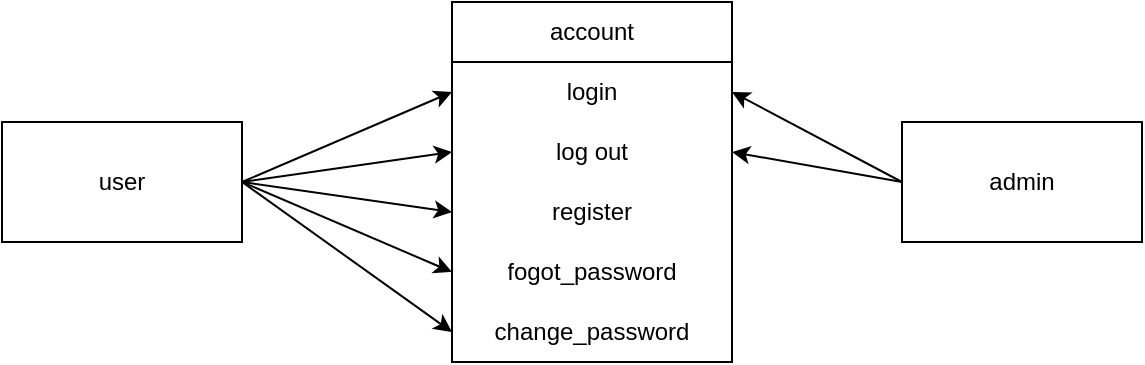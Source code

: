 <mxfile>
    <diagram id="VoctI-bn_KVPefm-LMV6" name="Page-1">
        <mxGraphModel dx="660" dy="417" grid="1" gridSize="10" guides="1" tooltips="1" connect="1" arrows="1" fold="1" page="1" pageScale="1" pageWidth="850" pageHeight="1100" background="none" math="0" shadow="0">
            <root>
                <mxCell id="0"/>
                <mxCell id="1" parent="0"/>
                <mxCell id="2" value="account" style="swimlane;fontStyle=0;childLayout=stackLayout;horizontal=1;startSize=30;horizontalStack=0;resizeParent=1;resizeParentMax=0;resizeLast=0;collapsible=1;marginBottom=0;whiteSpace=wrap;html=1;align=center;" parent="1" vertex="1">
                    <mxGeometry x="355" y="110" width="140" height="180" as="geometry"/>
                </mxCell>
                <mxCell id="3" value="login" style="text;strokeColor=none;fillColor=none;align=center;verticalAlign=middle;spacingLeft=4;spacingRight=4;overflow=hidden;points=[[0,0.5],[1,0.5]];portConstraint=eastwest;rotatable=0;whiteSpace=wrap;html=1;" parent="2" vertex="1">
                    <mxGeometry y="30" width="140" height="30" as="geometry"/>
                </mxCell>
                <mxCell id="4" value="log out" style="text;strokeColor=none;fillColor=none;align=center;verticalAlign=middle;spacingLeft=4;spacingRight=4;overflow=hidden;points=[[0,0.5],[1,0.5]];portConstraint=eastwest;rotatable=0;whiteSpace=wrap;html=1;" parent="2" vertex="1">
                    <mxGeometry y="60" width="140" height="30" as="geometry"/>
                </mxCell>
                <mxCell id="5" value="register" style="text;strokeColor=none;fillColor=none;align=center;verticalAlign=middle;spacingLeft=4;spacingRight=4;overflow=hidden;points=[[0,0.5],[1,0.5]];portConstraint=eastwest;rotatable=0;whiteSpace=wrap;html=1;" parent="2" vertex="1">
                    <mxGeometry y="90" width="140" height="30" as="geometry"/>
                </mxCell>
                <mxCell id="8" value="fogot_password" style="text;strokeColor=none;fillColor=none;align=center;verticalAlign=middle;spacingLeft=4;spacingRight=4;overflow=hidden;points=[[0,0.5],[1,0.5]];portConstraint=eastwest;rotatable=0;whiteSpace=wrap;html=1;" parent="2" vertex="1">
                    <mxGeometry y="120" width="140" height="30" as="geometry"/>
                </mxCell>
                <mxCell id="9" value="change_password" style="text;strokeColor=none;fillColor=none;align=center;verticalAlign=middle;spacingLeft=4;spacingRight=4;overflow=hidden;points=[[0,0.5],[1,0.5]];portConstraint=eastwest;rotatable=0;whiteSpace=wrap;html=1;" parent="2" vertex="1">
                    <mxGeometry y="150" width="140" height="30" as="geometry"/>
                </mxCell>
                <mxCell id="11" style="html=1;exitX=1;exitY=0.5;exitDx=0;exitDy=0;entryX=0;entryY=0.5;entryDx=0;entryDy=0;" parent="1" source="10" target="3" edge="1">
                    <mxGeometry relative="1" as="geometry"/>
                </mxCell>
                <mxCell id="12" value="" style="edgeStyle=none;html=1;entryX=0;entryY=0.5;entryDx=0;entryDy=0;exitX=1;exitY=0.5;exitDx=0;exitDy=0;" parent="1" source="10" target="9" edge="1">
                    <mxGeometry relative="1" as="geometry"/>
                </mxCell>
                <mxCell id="13" value="" style="edgeStyle=none;html=1;entryX=0;entryY=0.5;entryDx=0;entryDy=0;exitX=1;exitY=0.5;exitDx=0;exitDy=0;" parent="1" source="10" target="4" edge="1">
                    <mxGeometry relative="1" as="geometry"/>
                </mxCell>
                <mxCell id="14" value="" style="edgeStyle=none;html=1;entryX=0;entryY=0.5;entryDx=0;entryDy=0;exitX=1;exitY=0.5;exitDx=0;exitDy=0;" parent="1" source="10" target="8" edge="1">
                    <mxGeometry relative="1" as="geometry"/>
                </mxCell>
                <mxCell id="16" value="" style="edgeStyle=none;html=1;entryX=0;entryY=0.5;entryDx=0;entryDy=0;exitX=1;exitY=0.5;exitDx=0;exitDy=0;" parent="1" source="10" target="5" edge="1">
                    <mxGeometry relative="1" as="geometry"/>
                </mxCell>
                <mxCell id="10" value="user" style="whiteSpace=wrap;html=1;" parent="1" vertex="1">
                    <mxGeometry x="130" y="170" width="120" height="60" as="geometry"/>
                </mxCell>
                <mxCell id="17" value="" style="edgeStyle=none;html=1;entryX=1;entryY=0.5;entryDx=0;entryDy=0;exitX=0;exitY=0.5;exitDx=0;exitDy=0;" parent="1" source="15" target="3" edge="1">
                    <mxGeometry relative="1" as="geometry"/>
                </mxCell>
                <mxCell id="18" value="" style="edgeStyle=none;html=1;entryX=1;entryY=0.5;entryDx=0;entryDy=0;exitX=0;exitY=0.5;exitDx=0;exitDy=0;" parent="1" source="15" target="4" edge="1">
                    <mxGeometry relative="1" as="geometry"/>
                </mxCell>
                <mxCell id="15" value="admin" style="whiteSpace=wrap;html=1;" parent="1" vertex="1">
                    <mxGeometry x="580" y="170" width="120" height="60" as="geometry"/>
                </mxCell>
            </root>
        </mxGraphModel>
    </diagram>
    <diagram id="M2WbaB_mbs9H9W30p88D" name="Page-2">
        <mxGraphModel dx="660" dy="417" grid="1" gridSize="10" guides="1" tooltips="1" connect="1" arrows="1" fold="1" page="1" pageScale="1" pageWidth="850" pageHeight="1100" math="0" shadow="0">
            <root>
                <mxCell id="0"/>
                <mxCell id="1" parent="0"/>
                <mxCell id="rsoT7U5tahJ3XNxIvxqR-1" value="shop snack food" style="swimlane;fontStyle=0;childLayout=stackLayout;horizontal=1;startSize=30;horizontalStack=0;resizeParent=1;resizeParentMax=0;resizeLast=0;collapsible=1;marginBottom=0;whiteSpace=wrap;html=1;strokeWidth=3;perimeterSpacing=0;rounded=0;shadow=0;align=center;spacingTop=0;" parent="1" vertex="1">
                    <mxGeometry x="355" y="470" width="140" height="180" as="geometry"/>
                </mxCell>
                <mxCell id="rsoT7U5tahJ3XNxIvxqR-2" value="cart" style="text;align=center;verticalAlign=middle;spacingLeft=4;spacingRight=4;overflow=hidden;points=[[0,0.5],[1,0.5]];portConstraint=eastwest;rotatable=0;whiteSpace=wrap;html=1;strokeWidth=3;perimeterSpacing=0;rounded=0;shadow=0;spacingTop=0;" parent="rsoT7U5tahJ3XNxIvxqR-1" vertex="1">
                    <mxGeometry y="30" width="140" height="30" as="geometry"/>
                </mxCell>
                <mxCell id="rsoT7U5tahJ3XNxIvxqR-3" value="product" style="text;align=center;verticalAlign=middle;spacingLeft=4;spacingRight=4;overflow=hidden;points=[[0,0.5],[1,0.5]];portConstraint=eastwest;rotatable=0;whiteSpace=wrap;html=1;strokeWidth=3;perimeterSpacing=0;rounded=0;shadow=0;spacingTop=0;" parent="rsoT7U5tahJ3XNxIvxqR-1" vertex="1">
                    <mxGeometry y="60" width="140" height="30" as="geometry"/>
                </mxCell>
                <mxCell id="rsoT7U5tahJ3XNxIvxqR-4" value="update product in cart" style="text;align=center;verticalAlign=middle;spacingLeft=4;spacingRight=4;overflow=hidden;points=[[0,0.5],[1,0.5]];portConstraint=eastwest;rotatable=0;whiteSpace=wrap;html=1;strokeWidth=3;perimeterSpacing=0;rounded=0;shadow=0;spacingTop=0;" parent="rsoT7U5tahJ3XNxIvxqR-1" vertex="1">
                    <mxGeometry y="90" width="140" height="30" as="geometry"/>
                </mxCell>
                <mxCell id="rsoT7U5tahJ3XNxIvxqR-5" value="checkout" style="text;align=center;verticalAlign=middle;spacingLeft=4;spacingRight=4;overflow=hidden;points=[[0,0.5],[1,0.5]];portConstraint=eastwest;rotatable=0;whiteSpace=wrap;html=1;strokeWidth=3;perimeterSpacing=0;rounded=0;shadow=0;spacingTop=0;" parent="rsoT7U5tahJ3XNxIvxqR-1" vertex="1">
                    <mxGeometry y="120" width="140" height="30" as="geometry"/>
                </mxCell>
                <mxCell id="rsoT7U5tahJ3XNxIvxqR-6" value="search" style="text;align=center;verticalAlign=middle;spacingLeft=4;spacingRight=4;overflow=hidden;points=[[0,0.5],[1,0.5]];portConstraint=eastwest;rotatable=0;whiteSpace=wrap;html=1;strokeWidth=3;perimeterSpacing=0;rounded=0;shadow=0;spacingTop=0;" parent="rsoT7U5tahJ3XNxIvxqR-1" vertex="1">
                    <mxGeometry y="150" width="140" height="30" as="geometry"/>
                </mxCell>
                <mxCell id="rsoT7U5tahJ3XNxIvxqR-7" value="" style="edgeStyle=none;html=1;entryX=0;entryY=0.5;entryDx=0;entryDy=0;" parent="1" source="rsoT7U5tahJ3XNxIvxqR-12" target="rsoT7U5tahJ3XNxIvxqR-5" edge="1">
                    <mxGeometry relative="1" as="geometry"/>
                </mxCell>
                <mxCell id="rsoT7U5tahJ3XNxIvxqR-8" value="" style="edgeStyle=none;html=1;entryX=0;entryY=0.5;entryDx=0;entryDy=0;" parent="1" source="rsoT7U5tahJ3XNxIvxqR-12" target="rsoT7U5tahJ3XNxIvxqR-3" edge="1">
                    <mxGeometry relative="1" as="geometry"/>
                </mxCell>
                <mxCell id="rsoT7U5tahJ3XNxIvxqR-9" value="" style="edgeStyle=none;html=1;entryX=0;entryY=0.5;entryDx=0;entryDy=0;" parent="1" source="rsoT7U5tahJ3XNxIvxqR-12" target="rsoT7U5tahJ3XNxIvxqR-4" edge="1">
                    <mxGeometry relative="1" as="geometry"/>
                </mxCell>
                <mxCell id="rsoT7U5tahJ3XNxIvxqR-10" value="" style="edgeStyle=none;html=1;entryX=0;entryY=0.5;entryDx=0;entryDy=0;" parent="1" source="rsoT7U5tahJ3XNxIvxqR-12" target="rsoT7U5tahJ3XNxIvxqR-6" edge="1">
                    <mxGeometry relative="1" as="geometry"/>
                </mxCell>
                <mxCell id="rsoT7U5tahJ3XNxIvxqR-11" value="" style="edgeStyle=none;html=1;entryX=0;entryY=0.5;entryDx=0;entryDy=0;" parent="1" source="rsoT7U5tahJ3XNxIvxqR-12" target="rsoT7U5tahJ3XNxIvxqR-2" edge="1">
                    <mxGeometry relative="1" as="geometry"/>
                </mxCell>
                <mxCell id="rsoT7U5tahJ3XNxIvxqR-12" value="user" style="whiteSpace=wrap;html=1;" parent="1" vertex="1">
                    <mxGeometry x="140" y="530" width="120" height="60" as="geometry"/>
                </mxCell>
                <mxCell id="rsoT7U5tahJ3XNxIvxqR-13" value="" style="edgeStyle=none;html=1;entryX=1;entryY=0.5;entryDx=0;entryDy=0;" parent="1" source="rsoT7U5tahJ3XNxIvxqR-18" target="rsoT7U5tahJ3XNxIvxqR-4" edge="1">
                    <mxGeometry relative="1" as="geometry"/>
                </mxCell>
                <mxCell id="rsoT7U5tahJ3XNxIvxqR-14" value="" style="edgeStyle=none;html=1;entryX=1;entryY=0.5;entryDx=0;entryDy=0;" parent="1" source="rsoT7U5tahJ3XNxIvxqR-18" target="rsoT7U5tahJ3XNxIvxqR-3" edge="1">
                    <mxGeometry relative="1" as="geometry"/>
                </mxCell>
                <mxCell id="rsoT7U5tahJ3XNxIvxqR-15" value="" style="edgeStyle=none;html=1;entryX=1;entryY=0.5;entryDx=0;entryDy=0;" parent="1" source="rsoT7U5tahJ3XNxIvxqR-18" target="rsoT7U5tahJ3XNxIvxqR-5" edge="1">
                    <mxGeometry relative="1" as="geometry"/>
                </mxCell>
                <mxCell id="rsoT7U5tahJ3XNxIvxqR-16" value="" style="edgeStyle=none;html=1;entryX=1;entryY=0.5;entryDx=0;entryDy=0;" parent="1" source="rsoT7U5tahJ3XNxIvxqR-18" target="rsoT7U5tahJ3XNxIvxqR-6" edge="1">
                    <mxGeometry relative="1" as="geometry"/>
                </mxCell>
                <mxCell id="rsoT7U5tahJ3XNxIvxqR-17" value="" style="edgeStyle=none;html=1;entryX=1;entryY=0.5;entryDx=0;entryDy=0;" parent="1" source="rsoT7U5tahJ3XNxIvxqR-18" target="rsoT7U5tahJ3XNxIvxqR-2" edge="1">
                    <mxGeometry relative="1" as="geometry"/>
                </mxCell>
                <mxCell id="rsoT7U5tahJ3XNxIvxqR-18" value="admin" style="whiteSpace=wrap;html=1;rounded=0;shadow=0;glass=0;sketch=0;strokeWidth=3;fillColor=none;" parent="1" vertex="1">
                    <mxGeometry x="580" y="530" width="120" height="60" as="geometry"/>
                </mxCell>
            </root>
        </mxGraphModel>
    </diagram>
    <diagram id="rtqMy_aLMkz38wf0YPlN" name="Page-3">
        <mxGraphModel dx="660" dy="417" grid="1" gridSize="10" guides="1" tooltips="1" connect="1" arrows="1" fold="1" page="1" pageScale="1" pageWidth="850" pageHeight="1100" math="0" shadow="0">
            <root>
                <mxCell id="0"/>
                <mxCell id="1" parent="0"/>
                <mxCell id="WQcbJV3SGz7bODAo-aEa-1" value="shop snack food" style="swimlane;fontStyle=0;childLayout=stackLayout;horizontal=1;startSize=30;horizontalStack=0;resizeParent=1;resizeParentMax=0;resizeLast=0;collapsible=1;marginBottom=0;whiteSpace=wrap;html=1;strokeWidth=3;perimeterSpacing=0;rounded=0;shadow=0;align=center;spacingTop=0;" parent="1" vertex="1">
                    <mxGeometry x="285" y="780" width="140" height="210" as="geometry"/>
                </mxCell>
                <mxCell id="WQcbJV3SGz7bODAo-aEa-2" value="category" style="text;align=center;verticalAlign=middle;spacingLeft=4;spacingRight=4;overflow=hidden;points=[[0,0.5],[1,0.5]];portConstraint=eastwest;rotatable=0;whiteSpace=wrap;html=1;strokeWidth=3;perimeterSpacing=0;rounded=0;shadow=0;spacingTop=0;" parent="WQcbJV3SGz7bODAo-aEa-1" vertex="1">
                    <mxGeometry y="30" width="140" height="30" as="geometry"/>
                </mxCell>
                <mxCell id="WQcbJV3SGz7bODAo-aEa-3" value="detail product" style="text;align=center;verticalAlign=middle;spacingLeft=4;spacingRight=4;overflow=hidden;points=[[0,0.5],[1,0.5]];portConstraint=eastwest;rotatable=0;whiteSpace=wrap;html=1;strokeWidth=3;perimeterSpacing=0;rounded=0;shadow=0;spacingTop=0;" parent="WQcbJV3SGz7bODAo-aEa-1" vertex="1">
                    <mxGeometry y="60" width="140" height="30" as="geometry"/>
                </mxCell>
                <mxCell id="WQcbJV3SGz7bODAo-aEa-4" value="comment product" style="text;align=center;verticalAlign=middle;spacingLeft=4;spacingRight=4;overflow=hidden;points=[[0,0.5],[1,0.5]];portConstraint=eastwest;rotatable=0;whiteSpace=wrap;html=1;strokeWidth=3;perimeterSpacing=0;rounded=0;shadow=0;spacingTop=0;" parent="WQcbJV3SGz7bODAo-aEa-1" vertex="1">
                    <mxGeometry y="90" width="140" height="30" as="geometry"/>
                </mxCell>
                <mxCell id="WQcbJV3SGz7bODAo-aEa-5" value="wish list" style="text;align=center;verticalAlign=middle;spacingLeft=4;spacingRight=4;overflow=hidden;points=[[0,0.5],[1,0.5]];portConstraint=eastwest;rotatable=0;whiteSpace=wrap;html=1;strokeWidth=3;perimeterSpacing=0;rounded=0;shadow=0;spacingTop=0;" parent="WQcbJV3SGz7bODAo-aEa-1" vertex="1">
                    <mxGeometry y="120" width="140" height="30" as="geometry"/>
                </mxCell>
                <mxCell id="WQcbJV3SGz7bODAo-aEa-6" value="statistical" style="text;align=center;verticalAlign=middle;spacingLeft=4;spacingRight=4;overflow=hidden;points=[[0,0.5],[1,0.5]];portConstraint=eastwest;rotatable=0;whiteSpace=wrap;html=1;strokeWidth=3;perimeterSpacing=0;rounded=0;shadow=0;spacingTop=0;" parent="WQcbJV3SGz7bODAo-aEa-1" vertex="1">
                    <mxGeometry y="150" width="140" height="30" as="geometry"/>
                </mxCell>
                <mxCell id="WQcbJV3SGz7bODAo-aEa-7" value="contact" style="text;align=center;verticalAlign=middle;spacingLeft=4;spacingRight=4;overflow=hidden;points=[[0,0.5],[1,0.5]];portConstraint=eastwest;rotatable=0;whiteSpace=wrap;html=1;strokeWidth=3;perimeterSpacing=0;rounded=0;shadow=0;spacingTop=0;" parent="WQcbJV3SGz7bODAo-aEa-1" vertex="1">
                    <mxGeometry y="180" width="140" height="30" as="geometry"/>
                </mxCell>
                <mxCell id="WQcbJV3SGz7bODAo-aEa-8" value="" style="edgeStyle=none;html=1;entryX=1;entryY=0.5;entryDx=0;entryDy=0;" parent="1" source="WQcbJV3SGz7bODAo-aEa-13" target="WQcbJV3SGz7bODAo-aEa-6" edge="1">
                    <mxGeometry relative="1" as="geometry"/>
                </mxCell>
                <mxCell id="WQcbJV3SGz7bODAo-aEa-9" value="" style="edgeStyle=none;html=1;entryX=1;entryY=0.5;entryDx=0;entryDy=0;" parent="1" source="WQcbJV3SGz7bODAo-aEa-13" target="WQcbJV3SGz7bODAo-aEa-3" edge="1">
                    <mxGeometry relative="1" as="geometry"/>
                </mxCell>
                <mxCell id="WQcbJV3SGz7bODAo-aEa-10" value="" style="edgeStyle=none;html=1;entryX=1;entryY=0.5;entryDx=0;entryDy=0;" parent="1" source="WQcbJV3SGz7bODAo-aEa-13" target="WQcbJV3SGz7bODAo-aEa-2" edge="1">
                    <mxGeometry relative="1" as="geometry"/>
                </mxCell>
                <mxCell id="WQcbJV3SGz7bODAo-aEa-11" value="" style="edgeStyle=none;html=1;entryX=1;entryY=0.5;entryDx=0;entryDy=0;" parent="1" source="WQcbJV3SGz7bODAo-aEa-13" target="WQcbJV3SGz7bODAo-aEa-5" edge="1">
                    <mxGeometry relative="1" as="geometry">
                        <mxPoint x="420" y="910" as="targetPoint"/>
                    </mxGeometry>
                </mxCell>
                <mxCell id="WQcbJV3SGz7bODAo-aEa-12" value="" style="edgeStyle=none;html=1;entryX=1;entryY=0.5;entryDx=0;entryDy=0;" parent="1" source="WQcbJV3SGz7bODAo-aEa-13" target="WQcbJV3SGz7bODAo-aEa-4" edge="1">
                    <mxGeometry relative="1" as="geometry"/>
                </mxCell>
                <mxCell id="WQcbJV3SGz7bODAo-aEa-13" value="admin" style="whiteSpace=wrap;html=1;rounded=0;shadow=0;glass=0;sketch=0;strokeWidth=3;fillColor=none;" parent="1" vertex="1">
                    <mxGeometry x="520" y="860" width="120" height="60" as="geometry"/>
                </mxCell>
                <mxCell id="WQcbJV3SGz7bODAo-aEa-14" value="" style="edgeStyle=none;html=1;entryX=0;entryY=0.5;entryDx=0;entryDy=0;" parent="1" source="WQcbJV3SGz7bODAo-aEa-19" target="WQcbJV3SGz7bODAo-aEa-2" edge="1">
                    <mxGeometry relative="1" as="geometry"/>
                </mxCell>
                <mxCell id="WQcbJV3SGz7bODAo-aEa-15" value="" style="edgeStyle=none;html=1;entryX=0;entryY=0.5;entryDx=0;entryDy=0;" parent="1" source="WQcbJV3SGz7bODAo-aEa-19" target="WQcbJV3SGz7bODAo-aEa-3" edge="1">
                    <mxGeometry relative="1" as="geometry"/>
                </mxCell>
                <mxCell id="WQcbJV3SGz7bODAo-aEa-16" value="" style="edgeStyle=none;html=1;entryX=0;entryY=0.5;entryDx=0;entryDy=0;" parent="1" source="WQcbJV3SGz7bODAo-aEa-19" target="WQcbJV3SGz7bODAo-aEa-6" edge="1">
                    <mxGeometry relative="1" as="geometry"/>
                </mxCell>
                <mxCell id="WQcbJV3SGz7bODAo-aEa-17" value="" style="edgeStyle=none;html=1;entryX=0;entryY=0.5;entryDx=0;entryDy=0;" parent="1" source="WQcbJV3SGz7bODAo-aEa-19" target="WQcbJV3SGz7bODAo-aEa-5" edge="1">
                    <mxGeometry relative="1" as="geometry"/>
                </mxCell>
                <mxCell id="WQcbJV3SGz7bODAo-aEa-18" value="" style="edgeStyle=none;html=1;entryX=0;entryY=0.5;entryDx=0;entryDy=0;" parent="1" source="WQcbJV3SGz7bODAo-aEa-19" target="WQcbJV3SGz7bODAo-aEa-7" edge="1">
                    <mxGeometry relative="1" as="geometry"/>
                </mxCell>
                <mxCell id="WQcbJV3SGz7bODAo-aEa-20" value="" style="edgeStyle=none;html=1;entryX=0;entryY=0.5;entryDx=0;entryDy=0;" parent="1" source="WQcbJV3SGz7bODAo-aEa-19" target="WQcbJV3SGz7bODAo-aEa-4" edge="1">
                    <mxGeometry relative="1" as="geometry"/>
                </mxCell>
                <mxCell id="WQcbJV3SGz7bODAo-aEa-19" value="user" style="whiteSpace=wrap;html=1;rounded=0;shadow=0;glass=0;sketch=0;strokeWidth=3;fillColor=none;" parent="1" vertex="1">
                    <mxGeometry x="80" y="860" width="120" height="60" as="geometry"/>
                </mxCell>
            </root>
        </mxGraphModel>
    </diagram>
    <diagram id="3vuxLU1-Ml1K4T3CGRF5" name="Page-4">
        <mxGraphModel dx="660" dy="417" grid="1" gridSize="10" guides="1" tooltips="1" connect="1" arrows="1" fold="1" page="1" pageScale="1" pageWidth="850" pageHeight="1100" math="0" shadow="0">
            <root>
                <mxCell id="0"/>
                <mxCell id="1" parent="0"/>
                <mxCell id="981f_4GP6R3xMR6DvL4x-1" value="shop snack food" style="swimlane;fontStyle=0;childLayout=stackLayout;horizontal=1;startSize=30;horizontalStack=0;resizeParent=1;resizeParentMax=0;resizeLast=0;collapsible=1;marginBottom=0;whiteSpace=wrap;html=1;strokeWidth=3;perimeterSpacing=0;rounded=0;shadow=0;align=center;spacingTop=0;" parent="1" vertex="1">
                    <mxGeometry x="295" y="750" width="140" height="120" as="geometry"/>
                </mxCell>
                <mxCell id="981f_4GP6R3xMR6DvL4x-2" value="news" style="text;align=center;verticalAlign=middle;spacingLeft=4;spacingRight=4;overflow=hidden;points=[[0,0.5],[1,0.5]];portConstraint=eastwest;rotatable=0;whiteSpace=wrap;html=1;strokeWidth=3;perimeterSpacing=0;rounded=0;shadow=0;spacingTop=0;" parent="981f_4GP6R3xMR6DvL4x-1" vertex="1">
                    <mxGeometry y="30" width="140" height="30" as="geometry"/>
                </mxCell>
                <mxCell id="981f_4GP6R3xMR6DvL4x-3" value="topic" style="text;align=center;verticalAlign=middle;spacingLeft=4;spacingRight=4;overflow=hidden;points=[[0,0.5],[1,0.5]];portConstraint=eastwest;rotatable=0;whiteSpace=wrap;html=1;strokeWidth=3;perimeterSpacing=0;rounded=0;shadow=0;spacingTop=0;" parent="981f_4GP6R3xMR6DvL4x-1" vertex="1">
                    <mxGeometry y="60" width="140" height="30" as="geometry"/>
                </mxCell>
                <mxCell id="981f_4GP6R3xMR6DvL4x-4" value="discuss" style="text;align=center;verticalAlign=middle;spacingLeft=4;spacingRight=4;overflow=hidden;points=[[0,0.5],[1,0.5]];portConstraint=eastwest;rotatable=0;whiteSpace=wrap;html=1;strokeWidth=3;perimeterSpacing=0;rounded=0;shadow=0;spacingTop=0;" parent="981f_4GP6R3xMR6DvL4x-1" vertex="1">
                    <mxGeometry y="90" width="140" height="30" as="geometry"/>
                </mxCell>
                <mxCell id="981f_4GP6R3xMR6DvL4x-9" value="" style="edgeStyle=none;html=1;entryX=1;entryY=0.5;entryDx=0;entryDy=0;" parent="1" source="981f_4GP6R3xMR6DvL4x-13" target="981f_4GP6R3xMR6DvL4x-3" edge="1">
                    <mxGeometry relative="1" as="geometry"/>
                </mxCell>
                <mxCell id="981f_4GP6R3xMR6DvL4x-10" value="" style="edgeStyle=none;html=1;entryX=1;entryY=0.5;entryDx=0;entryDy=0;" parent="1" source="981f_4GP6R3xMR6DvL4x-13" target="981f_4GP6R3xMR6DvL4x-2" edge="1">
                    <mxGeometry relative="1" as="geometry"/>
                </mxCell>
                <mxCell id="981f_4GP6R3xMR6DvL4x-12" value="" style="edgeStyle=none;html=1;entryX=1;entryY=0.5;entryDx=0;entryDy=0;" parent="1" source="981f_4GP6R3xMR6DvL4x-13" target="981f_4GP6R3xMR6DvL4x-4" edge="1">
                    <mxGeometry relative="1" as="geometry"/>
                </mxCell>
                <mxCell id="981f_4GP6R3xMR6DvL4x-13" value="admin" style="whiteSpace=wrap;html=1;rounded=0;shadow=0;glass=0;sketch=0;strokeWidth=3;fillColor=none;" parent="1" vertex="1">
                    <mxGeometry x="530" y="795" width="120" height="60" as="geometry"/>
                </mxCell>
                <mxCell id="981f_4GP6R3xMR6DvL4x-15" value="" style="edgeStyle=none;html=1;entryX=0;entryY=0.5;entryDx=0;entryDy=0;" parent="1" source="981f_4GP6R3xMR6DvL4x-19" target="981f_4GP6R3xMR6DvL4x-3" edge="1">
                    <mxGeometry relative="1" as="geometry"/>
                </mxCell>
                <mxCell id="981f_4GP6R3xMR6DvL4x-18" value="" style="edgeStyle=none;html=1;entryX=0;entryY=0.5;entryDx=0;entryDy=0;" parent="1" source="981f_4GP6R3xMR6DvL4x-19" target="981f_4GP6R3xMR6DvL4x-4" edge="1">
                    <mxGeometry relative="1" as="geometry">
                        <mxPoint x="290" y="850" as="targetPoint"/>
                    </mxGeometry>
                </mxCell>
                <mxCell id="981f_4GP6R3xMR6DvL4x-19" value="user" style="whiteSpace=wrap;html=1;rounded=0;shadow=0;glass=0;sketch=0;strokeWidth=3;fillColor=none;" parent="1" vertex="1">
                    <mxGeometry x="100" y="795" width="120" height="60" as="geometry"/>
                </mxCell>
            </root>
        </mxGraphModel>
    </diagram>
</mxfile>